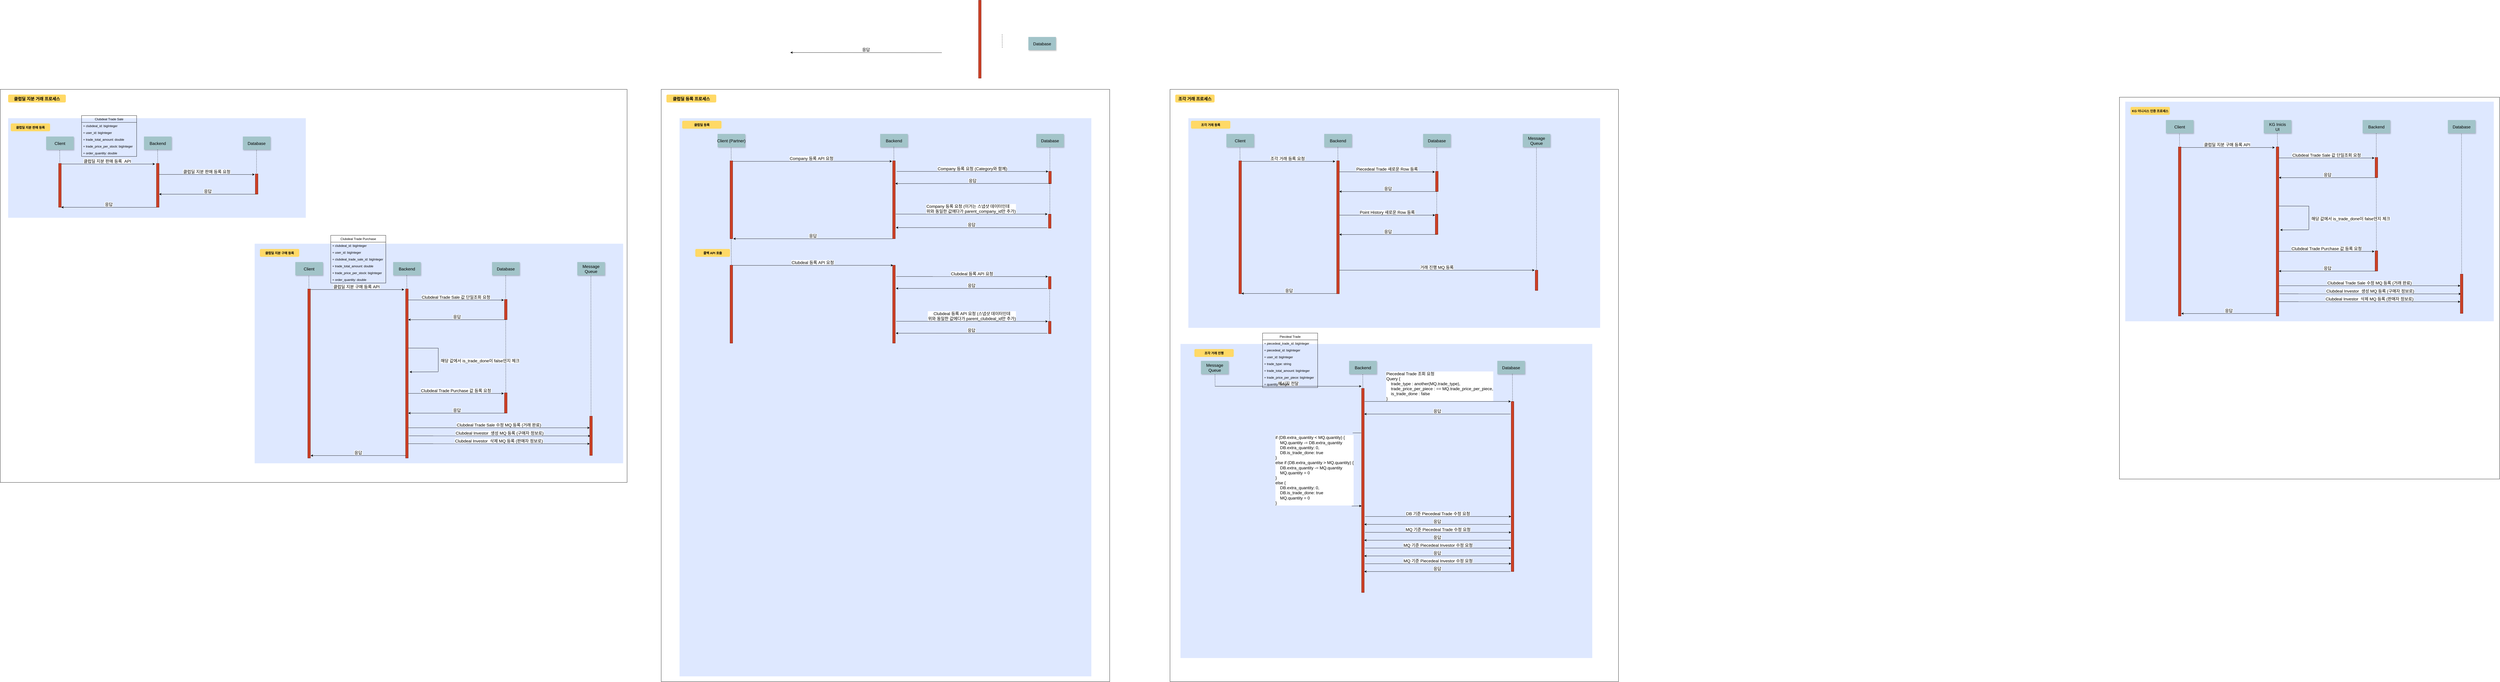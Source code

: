 <mxfile version="16.0.3" type="github">
  <diagram name="Page-1" id="9361dd3d-8414-5efd-6122-117bd74ce7a7">
    <mxGraphModel dx="3164" dy="1869" grid="1" gridSize="10" guides="1" tooltips="1" connect="1" arrows="1" fold="1" page="0" pageScale="1.5" pageWidth="826" pageHeight="1169" background="none" math="0" shadow="0">
      <root>
        <mxCell id="0" />
        <mxCell id="1" parent="0" />
        <mxCell id="KlOb9oc-CN9GO7hvicui-72" value="" style="rounded=0;whiteSpace=wrap;html=1;" parent="1" vertex="1">
          <mxGeometry x="1580" y="-80" width="1710" height="2260" as="geometry" />
        </mxCell>
        <mxCell id="69" value="" style="fillColor=#DEE8FF;strokeColor=none" parent="1" vertex="1">
          <mxGeometry x="1650" y="30" width="1570" height="2130" as="geometry" />
        </mxCell>
        <mxCell id="71" value="클럽딜 등록" style="rounded=1;fontStyle=1;fillColor=#FFD966;strokeColor=none" parent="1" vertex="1">
          <mxGeometry x="1660" y="40" width="150" height="30" as="geometry" />
        </mxCell>
        <mxCell id="AhJz03Bt-B3YiPbpUyde-89" value="Client (Partner)" style="shadow=1;fillColor=#A2C4C9;strokeColor=none;fontSize=16;" parent="1" vertex="1">
          <mxGeometry x="1795" y="90" width="105" height="50" as="geometry" />
        </mxCell>
        <mxCell id="AhJz03Bt-B3YiPbpUyde-90" value="Backend" style="shadow=1;fillColor=#A2C4C9;strokeColor=none;fontSize=16;" parent="1" vertex="1">
          <mxGeometry x="2415" y="90" width="105" height="50" as="geometry" />
        </mxCell>
        <mxCell id="AhJz03Bt-B3YiPbpUyde-91" value="Database" style="shadow=1;fillColor=#A2C4C9;strokeColor=none;fontSize=16;" parent="1" vertex="1">
          <mxGeometry x="3010" y="90" width="105" height="50" as="geometry" />
        </mxCell>
        <mxCell id="AhJz03Bt-B3YiPbpUyde-94" value="Company 등록 API 요청" style="edgeStyle=elbowEdgeStyle;elbow=vertical;verticalLabelPosition=top;verticalAlign=bottom;fontSize=16;" parent="1" edge="1">
          <mxGeometry x="1924.5" y="-38.12" width="100" height="100" as="geometry">
            <mxPoint x="1847" y="194.88" as="sourcePoint" />
            <mxPoint x="2460" y="194" as="targetPoint" />
            <Array as="points" />
          </mxGeometry>
        </mxCell>
        <mxCell id="AhJz03Bt-B3YiPbpUyde-95" value="" style="edgeStyle=none;endArrow=none;dashed=1" parent="1" edge="1">
          <mxGeometry x="2418.481" y="234.56" width="100" height="100" as="geometry">
            <mxPoint x="2466.91" y="139.56" as="sourcePoint" />
            <mxPoint x="2467.32" y="191.56" as="targetPoint" />
          </mxGeometry>
        </mxCell>
        <mxCell id="AhJz03Bt-B3YiPbpUyde-96" value="" style="fillColor=#CC4125;strokeColor=#660000" parent="1" vertex="1">
          <mxGeometry x="2462.5" y="192.56" width="10" height="297.44" as="geometry" />
        </mxCell>
        <mxCell id="AhJz03Bt-B3YiPbpUyde-97" value="Company 등록 요청 (Category와 함께)" style="edgeStyle=elbowEdgeStyle;elbow=vertical;verticalLabelPosition=top;verticalAlign=bottom;fontSize=16;exitX=0.915;exitY=0.08;exitDx=0;exitDy=0;exitPerimeter=0;" parent="1" edge="1">
          <mxGeometry x="2309" y="1.66" width="100" height="100" as="geometry">
            <mxPoint x="2477.65" y="233.155" as="sourcePoint" />
            <mxPoint x="3056" y="234" as="targetPoint" />
            <Array as="points" />
          </mxGeometry>
        </mxCell>
        <mxCell id="AhJz03Bt-B3YiPbpUyde-98" value="" style="edgeStyle=none;endArrow=none;dashed=1" parent="1" edge="1">
          <mxGeometry x="3013.641" y="236.56" width="100" height="100" as="geometry">
            <mxPoint x="3062.07" y="141.56" as="sourcePoint" />
            <mxPoint x="3062" y="231" as="targetPoint" />
          </mxGeometry>
        </mxCell>
        <mxCell id="AhJz03Bt-B3YiPbpUyde-99" value="" style="fillColor=#CC4125;strokeColor=#660000" parent="1" vertex="1">
          <mxGeometry x="3057.5" y="232.56" width="10" height="47.44" as="geometry" />
        </mxCell>
        <mxCell id="AhJz03Bt-B3YiPbpUyde-100" value="응답" style="edgeStyle=elbowEdgeStyle;elbow=vertical;verticalLabelPosition=top;verticalAlign=bottom;exitX=0.5;exitY=1;exitDx=0;exitDy=0;fontSize=16;" parent="1" edge="1">
          <mxGeometry x="2457.5" y="136" width="100" height="100" as="geometry">
            <mxPoint x="3062.5" y="279" as="sourcePoint" />
            <mxPoint x="2472.5" y="279.588" as="targetPoint" />
            <Array as="points" />
          </mxGeometry>
        </mxCell>
        <mxCell id="AhJz03Bt-B3YiPbpUyde-105" value="응답" style="edgeStyle=elbowEdgeStyle;elbow=vertical;verticalLabelPosition=top;verticalAlign=bottom;fontSize=16;" parent="1" edge="1">
          <mxGeometry x="1932.5" y="257.18" width="100" height="100" as="geometry">
            <mxPoint x="2462.5" y="490.18" as="sourcePoint" />
            <mxPoint x="1855.0" y="490.18" as="targetPoint" />
            <Array as="points" />
          </mxGeometry>
        </mxCell>
        <mxCell id="AhJz03Bt-B3YiPbpUyde-106" value="" style="fillColor=#CC4125;strokeColor=#660000" parent="1" vertex="1">
          <mxGeometry x="1842.5" y="192.56" width="10" height="297.44" as="geometry" />
        </mxCell>
        <mxCell id="AhJz03Bt-B3YiPbpUyde-107" value="" style="edgeStyle=none;endArrow=none;dashed=1;" parent="1" edge="1">
          <mxGeometry x="1798.161" y="238" width="100" height="100" as="geometry">
            <mxPoint x="1846.59" y="143" as="sourcePoint" />
            <mxPoint x="1847" y="190" as="targetPoint" />
          </mxGeometry>
        </mxCell>
        <mxCell id="SZOiIeE2iXW8za4jXHJB-124" value="" style="edgeStyle=none;endArrow=none;dashed=1" parent="1" edge="1">
          <mxGeometry x="3013.551" y="405" width="100" height="100" as="geometry">
            <mxPoint x="3062" y="280" as="sourcePoint" />
            <mxPoint x="3061.91" y="399.44" as="targetPoint" />
          </mxGeometry>
        </mxCell>
        <mxCell id="SZOiIeE2iXW8za4jXHJB-125" value="Company 등록 요청 (이거는 스냅샷 데이터인데 &#xa;위와 동일한 값에다가 parent_company_id만 추가)" style="edgeStyle=elbowEdgeStyle;elbow=vertical;verticalLabelPosition=top;verticalAlign=bottom;fontSize=16;align=left;" parent="1" edge="1">
          <mxGeometry width="100" height="100" as="geometry">
            <mxPoint x="2474" y="396" as="sourcePoint" />
            <mxPoint x="3053" y="396.28" as="targetPoint" />
            <Array as="points" />
            <mxPoint x="-174" as="offset" />
          </mxGeometry>
        </mxCell>
        <mxCell id="SZOiIeE2iXW8za4jXHJB-126" value="" style="fillColor=#CC4125;strokeColor=#660000" parent="1" vertex="1">
          <mxGeometry x="3056.5" y="396.28" width="10" height="53.72" as="geometry" />
        </mxCell>
        <mxCell id="SZOiIeE2iXW8za4jXHJB-127" value="응답" style="edgeStyle=elbowEdgeStyle;elbow=vertical;verticalLabelPosition=top;verticalAlign=bottom;exitX=0.892;exitY=0.555;exitDx=0;exitDy=0;fontSize=16;exitPerimeter=0;entryX=1.032;entryY=0.553;entryDx=0;entryDy=0;entryPerimeter=0;" parent="1" edge="1">
          <mxGeometry x="2459.5" y="304.72" width="100" height="100" as="geometry">
            <mxPoint x="3052.44" y="448" as="sourcePoint" />
            <mxPoint x="2474.82" y="447.174" as="targetPoint" />
            <Array as="points" />
          </mxGeometry>
        </mxCell>
        <mxCell id="KlOb9oc-CN9GO7hvicui-73" value="클럽딜 등록 프로세스" style="rounded=1;fontStyle=1;fillColor=#FFD966;strokeColor=none;fontSize=16;" parent="1" vertex="1">
          <mxGeometry x="1600" y="-60" width="190" height="30" as="geometry" />
        </mxCell>
        <mxCell id="KlOb9oc-CN9GO7hvicui-74" value="" style="rounded=0;whiteSpace=wrap;html=1;" parent="1" vertex="1">
          <mxGeometry x="-940" y="-80" width="2390" height="1500" as="geometry" />
        </mxCell>
        <mxCell id="KlOb9oc-CN9GO7hvicui-146" value="클럽딜 지분 거래 프로세스" style="rounded=1;fontStyle=1;fillColor=#FFD966;strokeColor=none;fontSize=16;" parent="1" vertex="1">
          <mxGeometry x="-910" y="-60" width="220" height="30" as="geometry" />
        </mxCell>
        <mxCell id="cGfgTrVELsaOKkTniNKJ-86" value="" style="fillColor=#DEE8FF;strokeColor=none" parent="1" vertex="1">
          <mxGeometry x="-910" y="30" width="1135" height="380" as="geometry" />
        </mxCell>
        <mxCell id="cGfgTrVELsaOKkTniNKJ-87" value="클럽딜 지분 판매 등록" style="rounded=1;fontStyle=1;fillColor=#FFD966;strokeColor=none" parent="1" vertex="1">
          <mxGeometry x="-900" y="50" width="150" height="30" as="geometry" />
        </mxCell>
        <mxCell id="cGfgTrVELsaOKkTniNKJ-88" value="Client" style="shadow=1;fillColor=#A2C4C9;strokeColor=none;fontSize=16;" parent="1" vertex="1">
          <mxGeometry x="-765" y="100" width="105" height="50" as="geometry" />
        </mxCell>
        <mxCell id="cGfgTrVELsaOKkTniNKJ-89" value="Backend" style="shadow=1;fillColor=#A2C4C9;strokeColor=none;fontSize=16;" parent="1" vertex="1">
          <mxGeometry x="-392" y="100" width="105" height="50" as="geometry" />
        </mxCell>
        <mxCell id="cGfgTrVELsaOKkTniNKJ-90" value="Database" style="shadow=1;fillColor=#A2C4C9;strokeColor=none;fontSize=16;" parent="1" vertex="1">
          <mxGeometry x="-15" y="100" width="105" height="50" as="geometry" />
        </mxCell>
        <mxCell id="cGfgTrVELsaOKkTniNKJ-91" value="클럽딜 지분 판매 등록  API" style="edgeStyle=elbowEdgeStyle;elbow=vertical;verticalLabelPosition=top;verticalAlign=bottom;fontSize=16;" parent="1" edge="1">
          <mxGeometry x="-635.5" y="-28.12" width="100" height="100" as="geometry">
            <mxPoint x="-713.0" y="204.88" as="sourcePoint" />
            <mxPoint x="-350" y="205" as="targetPoint" />
            <Array as="points" />
          </mxGeometry>
        </mxCell>
        <mxCell id="cGfgTrVELsaOKkTniNKJ-92" value="" style="edgeStyle=none;endArrow=none;dashed=1" parent="1" edge="1">
          <mxGeometry x="-388.559" y="245" width="100" height="100" as="geometry">
            <mxPoint x="-340.13" y="150" as="sourcePoint" />
            <mxPoint x="-339.72" y="202.0" as="targetPoint" />
          </mxGeometry>
        </mxCell>
        <mxCell id="cGfgTrVELsaOKkTniNKJ-93" value="" style="fillColor=#CC4125;strokeColor=#660000" parent="1" vertex="1">
          <mxGeometry x="-344.5" y="202.56" width="10" height="167.44" as="geometry" />
        </mxCell>
        <mxCell id="cGfgTrVELsaOKkTniNKJ-94" value="클럽딜 지분 판매 등록 요청" style="edgeStyle=elbowEdgeStyle;elbow=vertical;verticalLabelPosition=top;verticalAlign=bottom;fontSize=16;" parent="1" edge="1">
          <mxGeometry x="-257" y="11.66" width="100" height="100" as="geometry">
            <mxPoint x="-334.5" y="244.66" as="sourcePoint" />
            <mxPoint x="30" y="245" as="targetPoint" />
            <Array as="points" />
          </mxGeometry>
        </mxCell>
        <mxCell id="cGfgTrVELsaOKkTniNKJ-95" value="" style="edgeStyle=none;endArrow=none;dashed=1" parent="1" edge="1">
          <mxGeometry x="-11.359" y="246.56" width="100" height="100" as="geometry">
            <mxPoint x="37.07" y="151.56" as="sourcePoint" />
            <mxPoint x="37" y="241" as="targetPoint" />
          </mxGeometry>
        </mxCell>
        <mxCell id="cGfgTrVELsaOKkTniNKJ-96" value="" style="fillColor=#CC4125;strokeColor=#660000" parent="1" vertex="1">
          <mxGeometry x="32.5" y="242.56" width="10" height="77.44" as="geometry" />
        </mxCell>
        <mxCell id="cGfgTrVELsaOKkTniNKJ-97" value="응답" style="edgeStyle=elbowEdgeStyle;elbow=vertical;verticalLabelPosition=top;verticalAlign=bottom;exitX=0.5;exitY=1;exitDx=0;exitDy=0;fontSize=16;" parent="1" source="cGfgTrVELsaOKkTniNKJ-96" target="cGfgTrVELsaOKkTniNKJ-93" edge="1">
          <mxGeometry x="-102.5" y="177" width="100" height="100" as="geometry">
            <mxPoint x="-180.0" y="410.0" as="sourcePoint" />
            <mxPoint x="193" y="410.12" as="targetPoint" />
            <Array as="points" />
          </mxGeometry>
        </mxCell>
        <mxCell id="cGfgTrVELsaOKkTniNKJ-98" value="응답" style="edgeStyle=elbowEdgeStyle;elbow=vertical;verticalLabelPosition=top;verticalAlign=bottom;fontSize=16;" parent="1" edge="1">
          <mxGeometry x="-630" y="137.18" width="100" height="100" as="geometry">
            <mxPoint x="-344.5" y="370.3" as="sourcePoint" />
            <mxPoint x="-707.5" y="370.18" as="targetPoint" />
            <Array as="points" />
          </mxGeometry>
        </mxCell>
        <mxCell id="cGfgTrVELsaOKkTniNKJ-99" value="" style="fillColor=#CC4125;strokeColor=#660000" parent="1" vertex="1">
          <mxGeometry x="-717.5" y="202.56" width="10" height="167.44" as="geometry" />
        </mxCell>
        <mxCell id="cGfgTrVELsaOKkTniNKJ-100" value="" style="edgeStyle=none;endArrow=none;dashed=1;" parent="1" edge="1">
          <mxGeometry x="-761.839" y="248" width="100" height="100" as="geometry">
            <mxPoint x="-713.41" y="153" as="sourcePoint" />
            <mxPoint x="-713.0" y="200" as="targetPoint" />
          </mxGeometry>
        </mxCell>
        <mxCell id="cGfgTrVELsaOKkTniNKJ-101" value="" style="fillColor=#DEE8FF;strokeColor=none" parent="1" vertex="1">
          <mxGeometry x="30" y="509" width="1405" height="838" as="geometry" />
        </mxCell>
        <mxCell id="cGfgTrVELsaOKkTniNKJ-102" value="클럽딜 지분 구매 등록" style="rounded=1;fontStyle=1;fillColor=#FFD966;strokeColor=none" parent="1" vertex="1">
          <mxGeometry x="50" y="529" width="150" height="30" as="geometry" />
        </mxCell>
        <mxCell id="cGfgTrVELsaOKkTniNKJ-103" value="Client" style="shadow=1;fillColor=#A2C4C9;strokeColor=none;fontSize=16;" parent="1" vertex="1">
          <mxGeometry x="185" y="579" width="105" height="50" as="geometry" />
        </mxCell>
        <mxCell id="cGfgTrVELsaOKkTniNKJ-104" value="Backend" style="shadow=1;fillColor=#A2C4C9;strokeColor=none;fontSize=16;" parent="1" vertex="1">
          <mxGeometry x="558" y="579" width="105" height="50" as="geometry" />
        </mxCell>
        <mxCell id="cGfgTrVELsaOKkTniNKJ-105" value="Database" style="shadow=1;fillColor=#A2C4C9;strokeColor=none;fontSize=16;" parent="1" vertex="1">
          <mxGeometry x="935" y="579" width="105" height="50" as="geometry" />
        </mxCell>
        <mxCell id="cGfgTrVELsaOKkTniNKJ-106" value="클럽딜 지분 구매 등록 API" style="edgeStyle=elbowEdgeStyle;elbow=vertical;verticalLabelPosition=top;verticalAlign=bottom;fontSize=16;" parent="1" edge="1">
          <mxGeometry x="314.5" y="450.88" width="100" height="100" as="geometry">
            <mxPoint x="237.0" y="683.88" as="sourcePoint" />
            <mxPoint x="600" y="684" as="targetPoint" />
            <Array as="points" />
          </mxGeometry>
        </mxCell>
        <mxCell id="cGfgTrVELsaOKkTniNKJ-107" value="" style="edgeStyle=none;endArrow=none;dashed=1" parent="1" edge="1">
          <mxGeometry x="561.441" y="724" width="100" height="100" as="geometry">
            <mxPoint x="609.87" y="629" as="sourcePoint" />
            <mxPoint x="610.28" y="681.0" as="targetPoint" />
          </mxGeometry>
        </mxCell>
        <mxCell id="cGfgTrVELsaOKkTniNKJ-108" value="" style="fillColor=#CC4125;strokeColor=#660000" parent="1" vertex="1">
          <mxGeometry x="605.5" y="681.56" width="10" height="645.44" as="geometry" />
        </mxCell>
        <mxCell id="cGfgTrVELsaOKkTniNKJ-109" value="Clubdeal Trade Sale 값 단일조회 요청" style="edgeStyle=elbowEdgeStyle;elbow=vertical;verticalLabelPosition=top;verticalAlign=bottom;fontSize=16;" parent="1" edge="1">
          <mxGeometry x="693" y="490.66" width="100" height="100" as="geometry">
            <mxPoint x="615.5" y="723.66" as="sourcePoint" />
            <mxPoint x="980" y="724" as="targetPoint" />
            <Array as="points" />
          </mxGeometry>
        </mxCell>
        <mxCell id="cGfgTrVELsaOKkTniNKJ-110" value="" style="edgeStyle=none;endArrow=none;dashed=1" parent="1" edge="1">
          <mxGeometry x="938.641" y="725.56" width="100" height="100" as="geometry">
            <mxPoint x="987.07" y="630.56" as="sourcePoint" />
            <mxPoint x="987" y="720" as="targetPoint" />
          </mxGeometry>
        </mxCell>
        <mxCell id="cGfgTrVELsaOKkTniNKJ-111" value="" style="fillColor=#CC4125;strokeColor=#660000" parent="1" vertex="1">
          <mxGeometry x="982.5" y="721.56" width="10" height="77.44" as="geometry" />
        </mxCell>
        <mxCell id="cGfgTrVELsaOKkTniNKJ-112" value="응답" style="edgeStyle=elbowEdgeStyle;elbow=vertical;verticalLabelPosition=top;verticalAlign=bottom;exitX=0.5;exitY=1;exitDx=0;exitDy=0;fontSize=16;" parent="1" source="cGfgTrVELsaOKkTniNKJ-111" target="cGfgTrVELsaOKkTniNKJ-108" edge="1">
          <mxGeometry x="847.5" y="656" width="100" height="100" as="geometry">
            <mxPoint x="770.0" y="889.0" as="sourcePoint" />
            <mxPoint x="1143" y="889.12" as="targetPoint" />
            <Array as="points" />
          </mxGeometry>
        </mxCell>
        <mxCell id="cGfgTrVELsaOKkTniNKJ-113" value="응답" style="edgeStyle=elbowEdgeStyle;elbow=vertical;verticalLabelPosition=top;verticalAlign=bottom;fontSize=16;" parent="1" edge="1">
          <mxGeometry x="321" y="1084.23" width="100" height="100" as="geometry">
            <mxPoint x="606.5" y="1317.35" as="sourcePoint" />
            <mxPoint x="243.5" y="1317.23" as="targetPoint" />
            <Array as="points" />
          </mxGeometry>
        </mxCell>
        <mxCell id="cGfgTrVELsaOKkTniNKJ-114" value="" style="fillColor=#CC4125;strokeColor=#660000" parent="1" vertex="1">
          <mxGeometry x="232.5" y="681.56" width="10" height="645.44" as="geometry" />
        </mxCell>
        <mxCell id="cGfgTrVELsaOKkTniNKJ-115" value="" style="edgeStyle=none;endArrow=none;dashed=1;" parent="1" edge="1">
          <mxGeometry x="188.161" y="727" width="100" height="100" as="geometry">
            <mxPoint x="236.59" y="632" as="sourcePoint" />
            <mxPoint x="237.0" y="679" as="targetPoint" />
          </mxGeometry>
        </mxCell>
        <mxCell id="cGfgTrVELsaOKkTniNKJ-117" value="Clubdeal Trade Sale" style="swimlane;fontStyle=0;childLayout=stackLayout;horizontal=1;startSize=26;fillColor=none;horizontalStack=0;resizeParent=1;resizeParentMax=0;resizeLast=0;collapsible=1;marginBottom=0;" parent="1" vertex="1">
          <mxGeometry x="-630" y="20" width="210" height="156" as="geometry" />
        </mxCell>
        <mxCell id="cGfgTrVELsaOKkTniNKJ-118" value="+ clubdeal_id: bigInteger" style="text;strokeColor=none;fillColor=none;align=left;verticalAlign=top;spacingLeft=4;spacingRight=4;overflow=hidden;rotatable=0;points=[[0,0.5],[1,0.5]];portConstraint=eastwest;" parent="cGfgTrVELsaOKkTniNKJ-117" vertex="1">
          <mxGeometry y="26" width="210" height="26" as="geometry" />
        </mxCell>
        <mxCell id="cGfgTrVELsaOKkTniNKJ-119" value="+ user_id: bigInteger" style="text;strokeColor=none;fillColor=none;align=left;verticalAlign=top;spacingLeft=4;spacingRight=4;overflow=hidden;rotatable=0;points=[[0,0.5],[1,0.5]];portConstraint=eastwest;" parent="cGfgTrVELsaOKkTniNKJ-117" vertex="1">
          <mxGeometry y="52" width="210" height="26" as="geometry" />
        </mxCell>
        <mxCell id="cGfgTrVELsaOKkTniNKJ-124" value="+ trade_total_amount: double" style="text;strokeColor=none;fillColor=none;align=left;verticalAlign=top;spacingLeft=4;spacingRight=4;overflow=hidden;rotatable=0;points=[[0,0.5],[1,0.5]];portConstraint=eastwest;" parent="cGfgTrVELsaOKkTniNKJ-117" vertex="1">
          <mxGeometry y="78" width="210" height="26" as="geometry" />
        </mxCell>
        <mxCell id="cGfgTrVELsaOKkTniNKJ-121" value="+ trade_price_per_stock: bigInteger" style="text;strokeColor=none;fillColor=none;align=left;verticalAlign=top;spacingLeft=4;spacingRight=4;overflow=hidden;rotatable=0;points=[[0,0.5],[1,0.5]];portConstraint=eastwest;" parent="cGfgTrVELsaOKkTniNKJ-117" vertex="1">
          <mxGeometry y="104" width="210" height="26" as="geometry" />
        </mxCell>
        <mxCell id="cGfgTrVELsaOKkTniNKJ-120" value="+ order_quantity: double" style="text;strokeColor=none;fillColor=none;align=left;verticalAlign=top;spacingLeft=4;spacingRight=4;overflow=hidden;rotatable=0;points=[[0,0.5],[1,0.5]];portConstraint=eastwest;" parent="cGfgTrVELsaOKkTniNKJ-117" vertex="1">
          <mxGeometry y="130" width="210" height="26" as="geometry" />
        </mxCell>
        <mxCell id="cGfgTrVELsaOKkTniNKJ-127" value="Clubdeal Trade Purchase" style="swimlane;fontStyle=0;childLayout=stackLayout;horizontal=1;startSize=26;fillColor=none;horizontalStack=0;resizeParent=1;resizeParentMax=0;resizeLast=0;collapsible=1;marginBottom=0;" parent="1" vertex="1">
          <mxGeometry x="320" y="477.0" width="210" height="182" as="geometry" />
        </mxCell>
        <mxCell id="cGfgTrVELsaOKkTniNKJ-128" value="+ clubdeal_id: bigInteger" style="text;strokeColor=none;fillColor=none;align=left;verticalAlign=top;spacingLeft=4;spacingRight=4;overflow=hidden;rotatable=0;points=[[0,0.5],[1,0.5]];portConstraint=eastwest;" parent="cGfgTrVELsaOKkTniNKJ-127" vertex="1">
          <mxGeometry y="26" width="210" height="26" as="geometry" />
        </mxCell>
        <mxCell id="cGfgTrVELsaOKkTniNKJ-129" value="+ user_id: bigInteger" style="text;strokeColor=none;fillColor=none;align=left;verticalAlign=top;spacingLeft=4;spacingRight=4;overflow=hidden;rotatable=0;points=[[0,0.5],[1,0.5]];portConstraint=eastwest;" parent="cGfgTrVELsaOKkTniNKJ-127" vertex="1">
          <mxGeometry y="52" width="210" height="26" as="geometry" />
        </mxCell>
        <mxCell id="cGfgTrVELsaOKkTniNKJ-133" value="+ clubdeal_trade_sale_id: bigInteger" style="text;strokeColor=none;fillColor=none;align=left;verticalAlign=top;spacingLeft=4;spacingRight=4;overflow=hidden;rotatable=0;points=[[0,0.5],[1,0.5]];portConstraint=eastwest;" parent="cGfgTrVELsaOKkTniNKJ-127" vertex="1">
          <mxGeometry y="78" width="210" height="26" as="geometry" />
        </mxCell>
        <mxCell id="cGfgTrVELsaOKkTniNKJ-130" value="+ trade_total_amount: double" style="text;strokeColor=none;fillColor=none;align=left;verticalAlign=top;spacingLeft=4;spacingRight=4;overflow=hidden;rotatable=0;points=[[0,0.5],[1,0.5]];portConstraint=eastwest;" parent="cGfgTrVELsaOKkTniNKJ-127" vertex="1">
          <mxGeometry y="104" width="210" height="26" as="geometry" />
        </mxCell>
        <mxCell id="cGfgTrVELsaOKkTniNKJ-131" value="+ trade_price_per_stock: bigInteger" style="text;strokeColor=none;fillColor=none;align=left;verticalAlign=top;spacingLeft=4;spacingRight=4;overflow=hidden;rotatable=0;points=[[0,0.5],[1,0.5]];portConstraint=eastwest;" parent="cGfgTrVELsaOKkTniNKJ-127" vertex="1">
          <mxGeometry y="130" width="210" height="26" as="geometry" />
        </mxCell>
        <mxCell id="cGfgTrVELsaOKkTniNKJ-132" value="+ order_quantity: double" style="text;strokeColor=none;fillColor=none;align=left;verticalAlign=top;spacingLeft=4;spacingRight=4;overflow=hidden;rotatable=0;points=[[0,0.5],[1,0.5]];portConstraint=eastwest;" parent="cGfgTrVELsaOKkTniNKJ-127" vertex="1">
          <mxGeometry y="156" width="210" height="26" as="geometry" />
        </mxCell>
        <mxCell id="cGfgTrVELsaOKkTniNKJ-134" value="해당 값에서 is_trade_done이 false인지 체크" style="edgeStyle=elbowEdgeStyle;elbow=vertical;verticalLabelPosition=top;verticalAlign=bottom;fontSize=16;endArrow=none;endFill=0;" parent="1" edge="1">
          <mxGeometry x="-260" y="-33" width="100" height="100" as="geometry">
            <mxPoint x="615.5" y="907.29" as="sourcePoint" />
            <mxPoint x="730" y="908" as="targetPoint" />
            <Array as="points" />
            <mxPoint x="217" y="59" as="offset" />
          </mxGeometry>
        </mxCell>
        <mxCell id="cGfgTrVELsaOKkTniNKJ-135" value="" style="endArrow=none;html=1;rounded=0;endFill=0;" parent="1" edge="1">
          <mxGeometry width="50" height="50" relative="1" as="geometry">
            <mxPoint x="730" y="907" as="sourcePoint" />
            <mxPoint x="730" y="997" as="targetPoint" />
          </mxGeometry>
        </mxCell>
        <mxCell id="cGfgTrVELsaOKkTniNKJ-136" value="" style="endArrow=classic;html=1;rounded=0;entryX=1.508;entryY=0.706;entryDx=0;entryDy=0;entryPerimeter=0;" parent="1" edge="1">
          <mxGeometry width="50" height="50" relative="1" as="geometry">
            <mxPoint x="730" y="998" as="sourcePoint" />
            <mxPoint x="620.58" y="998.341" as="targetPoint" />
          </mxGeometry>
        </mxCell>
        <mxCell id="cGfgTrVELsaOKkTniNKJ-137" value="Clubdeal Trade Purchase 값 등록 요청" style="edgeStyle=elbowEdgeStyle;elbow=vertical;verticalLabelPosition=top;verticalAlign=bottom;fontSize=16;" parent="1" edge="1">
          <mxGeometry x="693" y="847.1" width="100" height="100" as="geometry">
            <mxPoint x="615.5" y="1080.1" as="sourcePoint" />
            <mxPoint x="980" y="1080.44" as="targetPoint" />
            <Array as="points" />
          </mxGeometry>
        </mxCell>
        <mxCell id="cGfgTrVELsaOKkTniNKJ-138" value="" style="fillColor=#CC4125;strokeColor=#660000" parent="1" vertex="1">
          <mxGeometry x="982.5" y="1078" width="10" height="77.44" as="geometry" />
        </mxCell>
        <mxCell id="cGfgTrVELsaOKkTniNKJ-139" value="응답" style="edgeStyle=elbowEdgeStyle;elbow=vertical;verticalLabelPosition=top;verticalAlign=bottom;exitX=0.5;exitY=1;exitDx=0;exitDy=0;fontSize=16;" parent="1" source="cGfgTrVELsaOKkTniNKJ-138" edge="1">
          <mxGeometry x="847.5" y="1012.44" width="100" height="100" as="geometry">
            <mxPoint x="770.0" y="1245.44" as="sourcePoint" />
            <mxPoint x="615.5" y="1155.072" as="targetPoint" />
            <Array as="points" />
          </mxGeometry>
        </mxCell>
        <mxCell id="cGfgTrVELsaOKkTniNKJ-140" value="" style="edgeStyle=none;endArrow=none;dashed=1;entryX=0.5;entryY=0;entryDx=0;entryDy=0;" parent="1" target="cGfgTrVELsaOKkTniNKJ-138" edge="1">
          <mxGeometry x="938.611" y="892" width="100" height="100" as="geometry">
            <mxPoint x="987.04" y="797.0" as="sourcePoint" />
            <mxPoint x="986.97" y="886.44" as="targetPoint" />
          </mxGeometry>
        </mxCell>
        <mxCell id="cGfgTrVELsaOKkTniNKJ-141" value="Message&#xa;Queue" style="shadow=1;fillColor=#A2C4C9;strokeColor=none;fontSize=16;" parent="1" vertex="1">
          <mxGeometry x="1260" y="579" width="105" height="50" as="geometry" />
        </mxCell>
        <mxCell id="cGfgTrVELsaOKkTniNKJ-142" value="" style="edgeStyle=none;endArrow=none;dashed=1;entryX=0.5;entryY=0;entryDx=0;entryDy=0;" parent="1" target="cGfgTrVELsaOKkTniNKJ-144" edge="1">
          <mxGeometry x="1263.521" y="727.12" width="100" height="100" as="geometry">
            <mxPoint x="1311.95" y="632.12" as="sourcePoint" />
            <mxPoint x="1311.88" y="721.56" as="targetPoint" />
          </mxGeometry>
        </mxCell>
        <mxCell id="cGfgTrVELsaOKkTniNKJ-143" value="Clubdeal Investor  생성 MQ 등록 (구매자 정보로)" style="edgeStyle=elbowEdgeStyle;elbow=vertical;verticalLabelPosition=top;verticalAlign=bottom;fontSize=16;entryX=0.25;entryY=0.202;entryDx=0;entryDy=0;entryPerimeter=0;" parent="1" edge="1">
          <mxGeometry x="695.5" y="1009.17" width="100" height="100" as="geometry">
            <mxPoint x="618" y="1242.17" as="sourcePoint" />
            <mxPoint x="1310" y="1242.47" as="targetPoint" />
            <Array as="points" />
          </mxGeometry>
        </mxCell>
        <mxCell id="cGfgTrVELsaOKkTniNKJ-144" value="" style="fillColor=#CC4125;strokeColor=#660000" parent="1" vertex="1">
          <mxGeometry x="1307.5" y="1167" width="10" height="150" as="geometry" />
        </mxCell>
        <mxCell id="cGfgTrVELsaOKkTniNKJ-145" value="Clubdeal Investor  삭제 MQ 등록 (판매자 정보로)" style="edgeStyle=elbowEdgeStyle;elbow=vertical;verticalLabelPosition=top;verticalAlign=bottom;fontSize=16;entryX=0.25;entryY=0.202;entryDx=0;entryDy=0;entryPerimeter=0;" parent="1" edge="1">
          <mxGeometry x="693" y="1039.17" width="100" height="100" as="geometry">
            <mxPoint x="615.5" y="1272.17" as="sourcePoint" />
            <mxPoint x="1307.5" y="1272.47" as="targetPoint" />
            <Array as="points" />
          </mxGeometry>
        </mxCell>
        <mxCell id="cGfgTrVELsaOKkTniNKJ-146" value="Clubdeal Trade Sale 수정 MQ 등록 (거래 완료)" style="edgeStyle=elbowEdgeStyle;elbow=vertical;verticalLabelPosition=top;verticalAlign=bottom;fontSize=16;entryX=0.25;entryY=0.202;entryDx=0;entryDy=0;entryPerimeter=0;" parent="1" edge="1">
          <mxGeometry x="693" y="978.34" width="100" height="100" as="geometry">
            <mxPoint x="615.5" y="1211.34" as="sourcePoint" />
            <mxPoint x="1307.5" y="1211.64" as="targetPoint" />
            <Array as="points" />
          </mxGeometry>
        </mxCell>
        <mxCell id="aL3dikW4eVDOz2QTNqO3-71" value="" style="rounded=0;whiteSpace=wrap;html=1;" parent="1" vertex="1">
          <mxGeometry x="3520" y="-80" width="1710" height="2260" as="geometry" />
        </mxCell>
        <mxCell id="aL3dikW4eVDOz2QTNqO3-72" value="" style="fillColor=#DEE8FF;strokeColor=none" parent="1" vertex="1">
          <mxGeometry x="3590" y="30" width="1570" height="800" as="geometry" />
        </mxCell>
        <mxCell id="aL3dikW4eVDOz2QTNqO3-73" value="조각 거래 등록" style="rounded=1;fontStyle=1;fillColor=#FFD966;strokeColor=none" parent="1" vertex="1">
          <mxGeometry x="3600" y="40" width="150" height="30" as="geometry" />
        </mxCell>
        <mxCell id="aL3dikW4eVDOz2QTNqO3-74" value="Client" style="shadow=1;fillColor=#A2C4C9;strokeColor=none;fontSize=16;" parent="1" vertex="1">
          <mxGeometry x="3735" y="90" width="105" height="50" as="geometry" />
        </mxCell>
        <mxCell id="aL3dikW4eVDOz2QTNqO3-75" value="Backend" style="shadow=1;fillColor=#A2C4C9;strokeColor=none;fontSize=16;" parent="1" vertex="1">
          <mxGeometry x="4108" y="90" width="105" height="50" as="geometry" />
        </mxCell>
        <mxCell id="aL3dikW4eVDOz2QTNqO3-76" value="Database" style="shadow=1;fillColor=#A2C4C9;strokeColor=none;fontSize=16;" parent="1" vertex="1">
          <mxGeometry x="4485" y="90" width="105" height="50" as="geometry" />
        </mxCell>
        <mxCell id="aL3dikW4eVDOz2QTNqO3-77" value="Message&#xa;Queue" style="shadow=1;fillColor=#A2C4C9;strokeColor=none;fontSize=16;" parent="1" vertex="1">
          <mxGeometry x="4865" y="90" width="105" height="50" as="geometry" />
        </mxCell>
        <mxCell id="aL3dikW4eVDOz2QTNqO3-78" value="조각 거래 등록 요청" style="edgeStyle=elbowEdgeStyle;elbow=vertical;verticalLabelPosition=top;verticalAlign=bottom;fontSize=16;" parent="1" edge="1">
          <mxGeometry x="3864.5" y="-38.12" width="100" height="100" as="geometry">
            <mxPoint x="3787" y="194.88" as="sourcePoint" />
            <mxPoint x="4150" y="195" as="targetPoint" />
            <Array as="points" />
          </mxGeometry>
        </mxCell>
        <mxCell id="aL3dikW4eVDOz2QTNqO3-79" value="" style="edgeStyle=none;endArrow=none;dashed=1" parent="1" edge="1">
          <mxGeometry x="4111.441" y="235" width="100" height="100" as="geometry">
            <mxPoint x="4159.87" y="140" as="sourcePoint" />
            <mxPoint x="4160.28" y="192" as="targetPoint" />
          </mxGeometry>
        </mxCell>
        <mxCell id="aL3dikW4eVDOz2QTNqO3-80" value="" style="fillColor=#CC4125;strokeColor=#660000" parent="1" vertex="1">
          <mxGeometry x="4155.5" y="192.56" width="10" height="507.44" as="geometry" />
        </mxCell>
        <mxCell id="aL3dikW4eVDOz2QTNqO3-81" value="Piecedeal Trade 새로운 Row 등록" style="edgeStyle=elbowEdgeStyle;elbow=vertical;verticalLabelPosition=top;verticalAlign=bottom;fontSize=16;" parent="1" edge="1">
          <mxGeometry x="4243" y="1.66" width="100" height="100" as="geometry">
            <mxPoint x="4165.5" y="234.66" as="sourcePoint" />
            <mxPoint x="4530" y="235" as="targetPoint" />
            <Array as="points" />
          </mxGeometry>
        </mxCell>
        <mxCell id="aL3dikW4eVDOz2QTNqO3-82" value="" style="edgeStyle=none;endArrow=none;dashed=1" parent="1" edge="1">
          <mxGeometry x="4488.641" y="236.56" width="100" height="100" as="geometry">
            <mxPoint x="4537.07" y="141.56" as="sourcePoint" />
            <mxPoint x="4537" y="231.0" as="targetPoint" />
          </mxGeometry>
        </mxCell>
        <mxCell id="aL3dikW4eVDOz2QTNqO3-83" value="" style="fillColor=#CC4125;strokeColor=#660000" parent="1" vertex="1">
          <mxGeometry x="4532.5" y="232.56" width="10" height="77.44" as="geometry" />
        </mxCell>
        <mxCell id="aL3dikW4eVDOz2QTNqO3-84" value="응답" style="edgeStyle=elbowEdgeStyle;elbow=vertical;verticalLabelPosition=top;verticalAlign=bottom;exitX=0.5;exitY=1;exitDx=0;exitDy=0;fontSize=16;" parent="1" source="aL3dikW4eVDOz2QTNqO3-83" target="aL3dikW4eVDOz2QTNqO3-80" edge="1">
          <mxGeometry x="4397.5" y="167" width="100" height="100" as="geometry">
            <mxPoint x="4320.0" y="400.0" as="sourcePoint" />
            <mxPoint x="4693" y="400.12" as="targetPoint" />
            <Array as="points" />
          </mxGeometry>
        </mxCell>
        <mxCell id="aL3dikW4eVDOz2QTNqO3-85" value="거래 진행 MQ 등록" style="edgeStyle=elbowEdgeStyle;elbow=vertical;verticalLabelPosition=top;verticalAlign=bottom;fontSize=16;" parent="1" edge="1">
          <mxGeometry x="4243" y="377" width="100" height="100" as="geometry">
            <mxPoint x="4165.5" y="610" as="sourcePoint" />
            <mxPoint x="4910" y="610" as="targetPoint" />
            <Array as="points" />
          </mxGeometry>
        </mxCell>
        <mxCell id="aL3dikW4eVDOz2QTNqO3-86" value="" style="edgeStyle=none;endArrow=none;dashed=1;entryX=0.5;entryY=0;entryDx=0;entryDy=0;" parent="1" target="aL3dikW4eVDOz2QTNqO3-87" edge="1">
          <mxGeometry x="4868.711" y="238.12" width="100" height="100" as="geometry">
            <mxPoint x="4917.14" y="143.12" as="sourcePoint" />
            <mxPoint x="4917" y="410" as="targetPoint" />
          </mxGeometry>
        </mxCell>
        <mxCell id="aL3dikW4eVDOz2QTNqO3-87" value="" style="fillColor=#CC4125;strokeColor=#660000" parent="1" vertex="1">
          <mxGeometry x="4912.5" y="610" width="10" height="77.44" as="geometry" />
        </mxCell>
        <mxCell id="aL3dikW4eVDOz2QTNqO3-88" value="응답" style="edgeStyle=elbowEdgeStyle;elbow=vertical;verticalLabelPosition=top;verticalAlign=bottom;fontSize=16;" parent="1" edge="1">
          <mxGeometry x="3870" y="466" width="100" height="100" as="geometry">
            <mxPoint x="4155.5" y="699.12" as="sourcePoint" />
            <mxPoint x="3792.5" y="699" as="targetPoint" />
            <Array as="points" />
          </mxGeometry>
        </mxCell>
        <mxCell id="aL3dikW4eVDOz2QTNqO3-89" value="" style="fillColor=#CC4125;strokeColor=#660000" parent="1" vertex="1">
          <mxGeometry x="3782.5" y="192.56" width="10" height="507.44" as="geometry" />
        </mxCell>
        <mxCell id="aL3dikW4eVDOz2QTNqO3-90" value="" style="edgeStyle=none;endArrow=none;dashed=1;" parent="1" edge="1">
          <mxGeometry x="3738.161" y="238" width="100" height="100" as="geometry">
            <mxPoint x="3786.59" y="143.0" as="sourcePoint" />
            <mxPoint x="3787" y="190" as="targetPoint" />
          </mxGeometry>
        </mxCell>
        <mxCell id="aL3dikW4eVDOz2QTNqO3-91" value="" style="fillColor=#DEE8FF;strokeColor=none" parent="1" vertex="1">
          <mxGeometry x="3560" y="891.5" width="1570" height="1198.5" as="geometry" />
        </mxCell>
        <mxCell id="aL3dikW4eVDOz2QTNqO3-92" value="조각 거래 진행" style="rounded=1;fontStyle=1;fillColor=#FFD966;strokeColor=none" parent="1" vertex="1">
          <mxGeometry x="3613" y="911" width="150" height="30" as="geometry" />
        </mxCell>
        <mxCell id="aL3dikW4eVDOz2QTNqO3-93" value="Message&#xa;Queue" style="shadow=1;fillColor=#A2C4C9;strokeColor=none;fontSize=16;" parent="1" vertex="1">
          <mxGeometry x="3638" y="956" width="105" height="50" as="geometry" />
        </mxCell>
        <mxCell id="aL3dikW4eVDOz2QTNqO3-94" value="Backend" style="shadow=1;fillColor=#A2C4C9;strokeColor=none;fontSize=16;" parent="1" vertex="1">
          <mxGeometry x="4203" y="956" width="105" height="50" as="geometry" />
        </mxCell>
        <mxCell id="aL3dikW4eVDOz2QTNqO3-95" value="Database" style="shadow=1;fillColor=#A2C4C9;strokeColor=none;fontSize=16;" parent="1" vertex="1">
          <mxGeometry x="4768" y="956" width="105" height="50" as="geometry" />
        </mxCell>
        <mxCell id="aL3dikW4eVDOz2QTNqO3-96" value="" style="edgeStyle=none;endArrow=none;dashed=1;" parent="1" edge="1">
          <mxGeometry x="3643.071" y="1103" width="100" height="100" as="geometry">
            <mxPoint x="3691.5" y="1008" as="sourcePoint" />
            <mxPoint x="3691.91" y="1055" as="targetPoint" />
          </mxGeometry>
        </mxCell>
        <mxCell id="aL3dikW4eVDOz2QTNqO3-97" value="메시지 전달" style="edgeStyle=elbowEdgeStyle;elbow=vertical;verticalLabelPosition=top;verticalAlign=bottom;fontSize=16;" parent="1" edge="1">
          <mxGeometry x="3770" y="820" width="100" height="100" as="geometry">
            <mxPoint x="3692.5" y="1053" as="sourcePoint" />
            <mxPoint x="4250" y="1053" as="targetPoint" />
            <Array as="points" />
          </mxGeometry>
        </mxCell>
        <mxCell id="aL3dikW4eVDOz2QTNqO3-98" value="" style="edgeStyle=none;endArrow=none;dashed=1" parent="1" edge="1">
          <mxGeometry x="4206.481" y="1103" width="100" height="100" as="geometry">
            <mxPoint x="4254.91" y="1008" as="sourcePoint" />
            <mxPoint x="4255.32" y="1060" as="targetPoint" />
          </mxGeometry>
        </mxCell>
        <mxCell id="aL3dikW4eVDOz2QTNqO3-99" value="" style="fillColor=#CC4125;strokeColor=#660000" parent="1" vertex="1">
          <mxGeometry x="4250.5" y="1061" width="10" height="779" as="geometry" />
        </mxCell>
        <mxCell id="aL3dikW4eVDOz2QTNqO3-100" value="Piecdeal Trade" style="swimlane;fontStyle=0;childLayout=stackLayout;horizontal=1;startSize=26;fillColor=none;horizontalStack=0;resizeParent=1;resizeParentMax=0;resizeLast=0;collapsible=1;marginBottom=0;" parent="1" vertex="1">
          <mxGeometry x="3873" y="850" width="210" height="208" as="geometry" />
        </mxCell>
        <mxCell id="aL3dikW4eVDOz2QTNqO3-101" value="+ piecedeal_trade_id: bigInteger" style="text;strokeColor=none;fillColor=none;align=left;verticalAlign=top;spacingLeft=4;spacingRight=4;overflow=hidden;rotatable=0;points=[[0,0.5],[1,0.5]];portConstraint=eastwest;" parent="aL3dikW4eVDOz2QTNqO3-100" vertex="1">
          <mxGeometry y="26" width="210" height="26" as="geometry" />
        </mxCell>
        <mxCell id="aL3dikW4eVDOz2QTNqO3-102" value="+ piecedeal_id: bigInteger" style="text;strokeColor=none;fillColor=none;align=left;verticalAlign=top;spacingLeft=4;spacingRight=4;overflow=hidden;rotatable=0;points=[[0,0.5],[1,0.5]];portConstraint=eastwest;" parent="aL3dikW4eVDOz2QTNqO3-100" vertex="1">
          <mxGeometry y="52" width="210" height="26" as="geometry" />
        </mxCell>
        <mxCell id="aL3dikW4eVDOz2QTNqO3-103" value="+ user_id: bigInteger" style="text;strokeColor=none;fillColor=none;align=left;verticalAlign=top;spacingLeft=4;spacingRight=4;overflow=hidden;rotatable=0;points=[[0,0.5],[1,0.5]];portConstraint=eastwest;" parent="aL3dikW4eVDOz2QTNqO3-100" vertex="1">
          <mxGeometry y="78" width="210" height="26" as="geometry" />
        </mxCell>
        <mxCell id="aL3dikW4eVDOz2QTNqO3-104" value="+ trade_type: string" style="text;strokeColor=none;fillColor=none;align=left;verticalAlign=top;spacingLeft=4;spacingRight=4;overflow=hidden;rotatable=0;points=[[0,0.5],[1,0.5]];portConstraint=eastwest;" parent="aL3dikW4eVDOz2QTNqO3-100" vertex="1">
          <mxGeometry y="104" width="210" height="26" as="geometry" />
        </mxCell>
        <mxCell id="aL3dikW4eVDOz2QTNqO3-105" value="+ trade_total_amount: bigInteger" style="text;strokeColor=none;fillColor=none;align=left;verticalAlign=top;spacingLeft=4;spacingRight=4;overflow=hidden;rotatable=0;points=[[0,0.5],[1,0.5]];portConstraint=eastwest;" parent="aL3dikW4eVDOz2QTNqO3-100" vertex="1">
          <mxGeometry y="130" width="210" height="26" as="geometry" />
        </mxCell>
        <mxCell id="aL3dikW4eVDOz2QTNqO3-106" value="+ trade_price_per_piece: bigInteger" style="text;strokeColor=none;fillColor=none;align=left;verticalAlign=top;spacingLeft=4;spacingRight=4;overflow=hidden;rotatable=0;points=[[0,0.5],[1,0.5]];portConstraint=eastwest;" parent="aL3dikW4eVDOz2QTNqO3-100" vertex="1">
          <mxGeometry y="156" width="210" height="26" as="geometry" />
        </mxCell>
        <mxCell id="aL3dikW4eVDOz2QTNqO3-107" value="+ quantity: integer" style="text;strokeColor=none;fillColor=none;align=left;verticalAlign=top;spacingLeft=4;spacingRight=4;overflow=hidden;rotatable=0;points=[[0,0.5],[1,0.5]];portConstraint=eastwest;" parent="aL3dikW4eVDOz2QTNqO3-100" vertex="1">
          <mxGeometry y="182" width="210" height="26" as="geometry" />
        </mxCell>
        <mxCell id="aL3dikW4eVDOz2QTNqO3-108" value="" style="fillColor=#CC4125;strokeColor=#660000" parent="1" vertex="1">
          <mxGeometry x="4821" y="1111" width="10" height="649" as="geometry" />
        </mxCell>
        <mxCell id="aL3dikW4eVDOz2QTNqO3-109" value="" style="edgeStyle=none;endArrow=none;dashed=1;entryX=0.5;entryY=0;entryDx=0;entryDy=0;" parent="1" target="aL3dikW4eVDOz2QTNqO3-108" edge="1">
          <mxGeometry x="4777.071" y="1101" width="100" height="100" as="geometry">
            <mxPoint x="4825.5" y="1006" as="sourcePoint" />
            <mxPoint x="4825.91" y="1058" as="targetPoint" />
          </mxGeometry>
        </mxCell>
        <mxCell id="aL3dikW4eVDOz2QTNqO3-110" value="Piecedeal Trade 조회 요청&#xa;Query {&#xa;    trade_type : another(MQ.trade_type),&#xa;    trade_price_per_piece : == MQ.trade_price_per_piece,&#xa;    is_trade_done : false&#xa;}" style="edgeStyle=elbowEdgeStyle;elbow=vertical;verticalLabelPosition=top;verticalAlign=bottom;fontSize=16;align=left;" parent="1" edge="1">
          <mxGeometry x="1843" y="1" width="100" height="100" as="geometry">
            <mxPoint x="4262" y="1111" as="sourcePoint" />
            <mxPoint x="4819.5" y="1111" as="targetPoint" />
            <Array as="points" />
            <mxPoint x="-198" as="offset" />
          </mxGeometry>
        </mxCell>
        <mxCell id="aL3dikW4eVDOz2QTNqO3-111" value="" style="edgeStyle=none;endArrow=none;dashed=1" parent="1" edge="1">
          <mxGeometry x="4488.551" y="405" width="100" height="100" as="geometry">
            <mxPoint x="4536.98" y="310" as="sourcePoint" />
            <mxPoint x="4536.91" y="399.44" as="targetPoint" />
          </mxGeometry>
        </mxCell>
        <mxCell id="aL3dikW4eVDOz2QTNqO3-112" value="Point History 새로운 Row 등록" style="edgeStyle=elbowEdgeStyle;elbow=vertical;verticalLabelPosition=top;verticalAlign=bottom;fontSize=16;" parent="1" edge="1">
          <mxGeometry x="4243.75" y="167" width="100" height="100" as="geometry">
            <mxPoint x="4166.25" y="400" as="sourcePoint" />
            <mxPoint x="4530.75" y="400.34" as="targetPoint" />
            <Array as="points" />
          </mxGeometry>
        </mxCell>
        <mxCell id="aL3dikW4eVDOz2QTNqO3-113" value="" style="fillColor=#CC4125;strokeColor=#660000" parent="1" vertex="1">
          <mxGeometry x="4531.5" y="396.28" width="10" height="77.44" as="geometry" />
        </mxCell>
        <mxCell id="aL3dikW4eVDOz2QTNqO3-114" value="응답" style="edgeStyle=elbowEdgeStyle;elbow=vertical;verticalLabelPosition=top;verticalAlign=bottom;exitX=0.5;exitY=1;exitDx=0;exitDy=0;fontSize=16;" parent="1" edge="1">
          <mxGeometry x="4397.5" y="330.72" width="100" height="100" as="geometry">
            <mxPoint x="4537.5" y="473.72" as="sourcePoint" />
            <mxPoint x="4165.5" y="474.308" as="targetPoint" />
            <Array as="points" />
          </mxGeometry>
        </mxCell>
        <mxCell id="aL3dikW4eVDOz2QTNqO3-115" value="응답" style="edgeStyle=elbowEdgeStyle;elbow=vertical;verticalLabelPosition=top;verticalAlign=bottom;fontSize=16;" parent="1" edge="1">
          <mxGeometry x="4338" y="926" width="100" height="100" as="geometry">
            <mxPoint x="4818" y="1159" as="sourcePoint" />
            <mxPoint x="4260.5" y="1159" as="targetPoint" />
            <Array as="points" />
          </mxGeometry>
        </mxCell>
        <mxCell id="aL3dikW4eVDOz2QTNqO3-116" value="" style="endArrow=none;html=1;rounded=0;" parent="1" edge="1">
          <mxGeometry width="50" height="50" relative="1" as="geometry">
            <mxPoint x="4216.5" y="1231" as="sourcePoint" />
            <mxPoint x="4249" y="1231" as="targetPoint" />
          </mxGeometry>
        </mxCell>
        <mxCell id="aL3dikW4eVDOz2QTNqO3-117" value="&lt;div&gt;&lt;/div&gt;&lt;div&gt;if (DB.extra_quantity &amp;lt; MQ.quantity) {&lt;/div&gt;&lt;div&gt;&amp;nbsp; &amp;nbsp; MQ.quantity -= DB.extra_quantity&lt;/div&gt;&lt;div&gt;&amp;nbsp; &amp;nbsp; DB.extra_quantity: 0,&lt;/div&gt;&lt;div&gt;&amp;nbsp; &amp;nbsp; DB.is_trade_done: true&lt;/div&gt;&lt;div&gt;}&lt;/div&gt;&lt;div&gt;else if (DB.extra_quantity &amp;gt; MQ.quantity) {&lt;/div&gt;&lt;div&gt;&amp;nbsp; &amp;nbsp; DB.extra_quantity -= MQ.quantity&lt;/div&gt;&lt;div&gt;&amp;nbsp; &amp;nbsp; MQ.quantity = 0&lt;/div&gt;&lt;div&gt;}&lt;/div&gt;&lt;div&gt;else {&lt;/div&gt;&lt;div&gt;&amp;nbsp; &amp;nbsp; DB.extra_quantity: 0,&lt;/div&gt;&lt;div&gt;&amp;nbsp; &amp;nbsp; DB.is_trade_done: true&lt;/div&gt;&lt;div&gt;&amp;nbsp; &amp;nbsp; MQ.quantity = 0&lt;/div&gt;&lt;div&gt;}&lt;/div&gt;" style="html=1;verticalAlign=bottom;endArrow=block;rounded=0;entryX=0.028;entryY=0.576;entryDx=0;entryDy=0;fontSize=16;align=left;entryPerimeter=0;" parent="1" target="aL3dikW4eVDOz2QTNqO3-99" edge="1">
          <mxGeometry x="-1" y="293" width="80" relative="1" as="geometry">
            <mxPoint x="4213" y="1510" as="sourcePoint" />
            <mxPoint x="4239.48" y="1669.714" as="targetPoint" />
            <mxPoint x="-291" y="293" as="offset" />
          </mxGeometry>
        </mxCell>
        <mxCell id="aL3dikW4eVDOz2QTNqO3-118" value="DB 기준 Piecedeal Trade 수정 요청" style="edgeStyle=elbowEdgeStyle;elbow=vertical;verticalLabelPosition=top;verticalAlign=bottom;fontSize=16;" parent="1" edge="1">
          <mxGeometry x="4341" y="1317" width="100" height="100" as="geometry">
            <mxPoint x="4263.5" y="1550" as="sourcePoint" />
            <mxPoint x="4821" y="1550" as="targetPoint" />
            <Array as="points" />
          </mxGeometry>
        </mxCell>
        <mxCell id="aL3dikW4eVDOz2QTNqO3-119" value="응답" style="edgeStyle=elbowEdgeStyle;elbow=vertical;verticalLabelPosition=top;verticalAlign=bottom;fontSize=16;" parent="1" edge="1">
          <mxGeometry x="4338" y="1347" width="100" height="100" as="geometry">
            <mxPoint x="4818" y="1580" as="sourcePoint" />
            <mxPoint x="4260.5" y="1580" as="targetPoint" />
            <Array as="points" />
          </mxGeometry>
        </mxCell>
        <mxCell id="aL3dikW4eVDOz2QTNqO3-120" value="조각 거래 프로세스" style="rounded=1;fontStyle=1;fillColor=#FFD966;strokeColor=none;fontSize=16;" parent="1" vertex="1">
          <mxGeometry x="3540" y="-60" width="150" height="30" as="geometry" />
        </mxCell>
        <mxCell id="aL3dikW4eVDOz2QTNqO3-121" value="MQ 기준 Piecedeal Trade 수정 요청" style="edgeStyle=elbowEdgeStyle;elbow=vertical;verticalLabelPosition=top;verticalAlign=bottom;fontSize=16;" parent="1" edge="1">
          <mxGeometry x="4341" y="1377.43" width="100" height="100" as="geometry">
            <mxPoint x="4263.5" y="1610.43" as="sourcePoint" />
            <mxPoint x="4821" y="1610.43" as="targetPoint" />
            <Array as="points" />
          </mxGeometry>
        </mxCell>
        <mxCell id="aL3dikW4eVDOz2QTNqO3-122" value="응답" style="edgeStyle=elbowEdgeStyle;elbow=vertical;verticalLabelPosition=top;verticalAlign=bottom;fontSize=16;" parent="1" edge="1">
          <mxGeometry x="4338" y="1407.43" width="100" height="100" as="geometry">
            <mxPoint x="4818" y="1640.43" as="sourcePoint" />
            <mxPoint x="4260.5" y="1640.43" as="targetPoint" />
            <Array as="points" />
          </mxGeometry>
        </mxCell>
        <mxCell id="aL3dikW4eVDOz2QTNqO3-123" value="MQ 기준 Piecedeal Investor 수정 요청" style="edgeStyle=elbowEdgeStyle;elbow=vertical;verticalLabelPosition=top;verticalAlign=bottom;fontSize=16;" parent="1" edge="1">
          <mxGeometry x="4341" y="1437.32" width="100" height="100" as="geometry">
            <mxPoint x="4263.5" y="1670.32" as="sourcePoint" />
            <mxPoint x="4821" y="1670.32" as="targetPoint" />
            <Array as="points" />
          </mxGeometry>
        </mxCell>
        <mxCell id="aL3dikW4eVDOz2QTNqO3-124" value="응답" style="edgeStyle=elbowEdgeStyle;elbow=vertical;verticalLabelPosition=top;verticalAlign=bottom;fontSize=16;" parent="1" edge="1">
          <mxGeometry x="4338" y="1467.32" width="100" height="100" as="geometry">
            <mxPoint x="4818" y="1700.32" as="sourcePoint" />
            <mxPoint x="4260.5" y="1700.32" as="targetPoint" />
            <Array as="points" />
          </mxGeometry>
        </mxCell>
        <mxCell id="aL3dikW4eVDOz2QTNqO3-125" value="MQ 기준 Piecedeal Investor 수정 요청" style="edgeStyle=elbowEdgeStyle;elbow=vertical;verticalLabelPosition=top;verticalAlign=bottom;fontSize=16;" parent="1" edge="1">
          <mxGeometry x="4341" y="1497.21" width="100" height="100" as="geometry">
            <mxPoint x="4263.5" y="1730.21" as="sourcePoint" />
            <mxPoint x="4821" y="1730.21" as="targetPoint" />
            <Array as="points" />
          </mxGeometry>
        </mxCell>
        <mxCell id="aL3dikW4eVDOz2QTNqO3-126" value="응답" style="edgeStyle=elbowEdgeStyle;elbow=vertical;verticalLabelPosition=top;verticalAlign=bottom;fontSize=16;" parent="1" edge="1">
          <mxGeometry x="4338" y="1527.21" width="100" height="100" as="geometry">
            <mxPoint x="4818" y="1760.21" as="sourcePoint" />
            <mxPoint x="4260.5" y="1760.21" as="targetPoint" />
            <Array as="points" />
          </mxGeometry>
        </mxCell>
        <mxCell id="uDtrangQFoz3qytUcYBG-105" value="" style="rounded=0;whiteSpace=wrap;html=1;" parent="1" vertex="1">
          <mxGeometry x="7140" y="-50" width="1449.5" height="1457" as="geometry" />
        </mxCell>
        <mxCell id="uDtrangQFoz3qytUcYBG-106" value="" style="fillColor=#DEE8FF;strokeColor=none" parent="1" vertex="1">
          <mxGeometry x="7162.25" y="-33" width="1405" height="838" as="geometry" />
        </mxCell>
        <mxCell id="uDtrangQFoz3qytUcYBG-107" value="KG 이니시스 인증 프로세스" style="rounded=1;fontStyle=1;fillColor=#FFD966;strokeColor=none" parent="1" vertex="1">
          <mxGeometry x="7182.25" y="-13" width="150" height="30" as="geometry" />
        </mxCell>
        <mxCell id="uDtrangQFoz3qytUcYBG-108" value="Client" style="shadow=1;fillColor=#A2C4C9;strokeColor=none;fontSize=16;" parent="1" vertex="1">
          <mxGeometry x="7317.25" y="37" width="105" height="50" as="geometry" />
        </mxCell>
        <mxCell id="uDtrangQFoz3qytUcYBG-109" value="KG Inicis&#xa;UI" style="shadow=1;fillColor=#A2C4C9;strokeColor=none;fontSize=16;" parent="1" vertex="1">
          <mxGeometry x="7690.25" y="37" width="105" height="50" as="geometry" />
        </mxCell>
        <mxCell id="uDtrangQFoz3qytUcYBG-110" value="Backend" style="shadow=1;fillColor=#A2C4C9;strokeColor=none;fontSize=16;" parent="1" vertex="1">
          <mxGeometry x="8067.25" y="37" width="105" height="50" as="geometry" />
        </mxCell>
        <mxCell id="uDtrangQFoz3qytUcYBG-111" value="클럽딜 지분 구매 등록 API" style="edgeStyle=elbowEdgeStyle;elbow=vertical;verticalLabelPosition=top;verticalAlign=bottom;fontSize=16;" parent="1" edge="1">
          <mxGeometry x="7446.75" y="-91.12" width="100" height="100" as="geometry">
            <mxPoint x="7369.25" y="141.88" as="sourcePoint" />
            <mxPoint x="7732.25" y="142" as="targetPoint" />
            <Array as="points" />
          </mxGeometry>
        </mxCell>
        <mxCell id="uDtrangQFoz3qytUcYBG-112" value="" style="edgeStyle=none;endArrow=none;dashed=1" parent="1" edge="1">
          <mxGeometry x="7693.691" y="182" width="100" height="100" as="geometry">
            <mxPoint x="7742.12" y="87" as="sourcePoint" />
            <mxPoint x="7742.53" y="139.0" as="targetPoint" />
          </mxGeometry>
        </mxCell>
        <mxCell id="uDtrangQFoz3qytUcYBG-113" value="" style="fillColor=#CC4125;strokeColor=#660000" parent="1" vertex="1">
          <mxGeometry x="7737.75" y="139.56" width="10" height="645.44" as="geometry" />
        </mxCell>
        <mxCell id="uDtrangQFoz3qytUcYBG-114" value="Clubdeal Trade Sale 값 단일조회 요청" style="edgeStyle=elbowEdgeStyle;elbow=vertical;verticalLabelPosition=top;verticalAlign=bottom;fontSize=16;" parent="1" edge="1">
          <mxGeometry x="7825.25" y="-51.34" width="100" height="100" as="geometry">
            <mxPoint x="7747.75" y="181.66" as="sourcePoint" />
            <mxPoint x="8112.25" y="182" as="targetPoint" />
            <Array as="points" />
          </mxGeometry>
        </mxCell>
        <mxCell id="uDtrangQFoz3qytUcYBG-115" value="" style="edgeStyle=none;endArrow=none;dashed=1" parent="1" edge="1">
          <mxGeometry x="8070.891" y="183.56" width="100" height="100" as="geometry">
            <mxPoint x="8119.32" y="88.56" as="sourcePoint" />
            <mxPoint x="8119.25" y="178" as="targetPoint" />
          </mxGeometry>
        </mxCell>
        <mxCell id="uDtrangQFoz3qytUcYBG-116" value="" style="fillColor=#CC4125;strokeColor=#660000" parent="1" vertex="1">
          <mxGeometry x="8114.75" y="179.56" width="10" height="77.44" as="geometry" />
        </mxCell>
        <mxCell id="uDtrangQFoz3qytUcYBG-117" value="응답" style="edgeStyle=elbowEdgeStyle;elbow=vertical;verticalLabelPosition=top;verticalAlign=bottom;exitX=0.5;exitY=1;exitDx=0;exitDy=0;fontSize=16;" parent="1" source="uDtrangQFoz3qytUcYBG-116" target="uDtrangQFoz3qytUcYBG-113" edge="1">
          <mxGeometry x="7979.75" y="114" width="100" height="100" as="geometry">
            <mxPoint x="7902.25" y="347" as="sourcePoint" />
            <mxPoint x="8275.25" y="347.12" as="targetPoint" />
            <Array as="points" />
          </mxGeometry>
        </mxCell>
        <mxCell id="uDtrangQFoz3qytUcYBG-118" value="응답" style="edgeStyle=elbowEdgeStyle;elbow=vertical;verticalLabelPosition=top;verticalAlign=bottom;fontSize=16;" parent="1" edge="1">
          <mxGeometry x="7453.25" y="542.23" width="100" height="100" as="geometry">
            <mxPoint x="7738.75" y="775.35" as="sourcePoint" />
            <mxPoint x="7375.75" y="775.23" as="targetPoint" />
            <Array as="points" />
          </mxGeometry>
        </mxCell>
        <mxCell id="uDtrangQFoz3qytUcYBG-119" value="" style="fillColor=#CC4125;strokeColor=#660000" parent="1" vertex="1">
          <mxGeometry x="7364.75" y="139.56" width="10" height="645.44" as="geometry" />
        </mxCell>
        <mxCell id="uDtrangQFoz3qytUcYBG-120" value="" style="edgeStyle=none;endArrow=none;dashed=1;" parent="1" edge="1">
          <mxGeometry x="7320.411" y="185" width="100" height="100" as="geometry">
            <mxPoint x="7368.84" y="90.0" as="sourcePoint" />
            <mxPoint x="7369.25" y="137" as="targetPoint" />
          </mxGeometry>
        </mxCell>
        <mxCell id="uDtrangQFoz3qytUcYBG-126" value="해당 값에서 is_trade_done이 false인지 체크" style="edgeStyle=elbowEdgeStyle;elbow=vertical;verticalLabelPosition=top;verticalAlign=bottom;fontSize=16;endArrow=none;endFill=0;" parent="1" edge="1">
          <mxGeometry x="6872.25" y="-575" width="100" height="100" as="geometry">
            <mxPoint x="7747.75" y="365.29" as="sourcePoint" />
            <mxPoint x="7862.25" y="366" as="targetPoint" />
            <Array as="points" />
            <mxPoint x="217" y="59" as="offset" />
          </mxGeometry>
        </mxCell>
        <mxCell id="uDtrangQFoz3qytUcYBG-127" value="" style="endArrow=none;html=1;rounded=0;endFill=0;" parent="1" edge="1">
          <mxGeometry width="50" height="50" relative="1" as="geometry">
            <mxPoint x="7862.25" y="365.0" as="sourcePoint" />
            <mxPoint x="7862.25" y="455.0" as="targetPoint" />
          </mxGeometry>
        </mxCell>
        <mxCell id="uDtrangQFoz3qytUcYBG-128" value="" style="endArrow=classic;html=1;rounded=0;entryX=1.508;entryY=0.706;entryDx=0;entryDy=0;entryPerimeter=0;" parent="1" edge="1">
          <mxGeometry width="50" height="50" relative="1" as="geometry">
            <mxPoint x="7862.25" y="456" as="sourcePoint" />
            <mxPoint x="7752.83" y="456.341" as="targetPoint" />
          </mxGeometry>
        </mxCell>
        <mxCell id="uDtrangQFoz3qytUcYBG-129" value="Clubdeal Trade Purchase 값 등록 요청" style="edgeStyle=elbowEdgeStyle;elbow=vertical;verticalLabelPosition=top;verticalAlign=bottom;fontSize=16;" parent="1" edge="1">
          <mxGeometry x="7825.25" y="305.1" width="100" height="100" as="geometry">
            <mxPoint x="7747.75" y="538.1" as="sourcePoint" />
            <mxPoint x="8112.25" y="538.44" as="targetPoint" />
            <Array as="points" />
          </mxGeometry>
        </mxCell>
        <mxCell id="uDtrangQFoz3qytUcYBG-130" value="" style="fillColor=#CC4125;strokeColor=#660000" parent="1" vertex="1">
          <mxGeometry x="8114.75" y="536" width="10" height="77.44" as="geometry" />
        </mxCell>
        <mxCell id="uDtrangQFoz3qytUcYBG-131" value="응답" style="edgeStyle=elbowEdgeStyle;elbow=vertical;verticalLabelPosition=top;verticalAlign=bottom;exitX=0.5;exitY=1;exitDx=0;exitDy=0;fontSize=16;" parent="1" source="uDtrangQFoz3qytUcYBG-130" edge="1">
          <mxGeometry x="7979.75" y="470.44" width="100" height="100" as="geometry">
            <mxPoint x="7902.25" y="703.44" as="sourcePoint" />
            <mxPoint x="7747.75" y="613.072" as="targetPoint" />
            <Array as="points" />
          </mxGeometry>
        </mxCell>
        <mxCell id="uDtrangQFoz3qytUcYBG-132" value="" style="edgeStyle=none;endArrow=none;dashed=1;entryX=0.5;entryY=0;entryDx=0;entryDy=0;" parent="1" target="uDtrangQFoz3qytUcYBG-130" edge="1">
          <mxGeometry x="8070.861" y="350" width="100" height="100" as="geometry">
            <mxPoint x="8119.29" y="255.0" as="sourcePoint" />
            <mxPoint x="8119.22" y="344.44" as="targetPoint" />
          </mxGeometry>
        </mxCell>
        <mxCell id="uDtrangQFoz3qytUcYBG-133" value="Database" style="shadow=1;fillColor=#A2C4C9;strokeColor=none;fontSize=16;" parent="1" vertex="1">
          <mxGeometry x="8392.25" y="37" width="105" height="50" as="geometry" />
        </mxCell>
        <mxCell id="uDtrangQFoz3qytUcYBG-134" value="" style="edgeStyle=none;endArrow=none;dashed=1;entryX=0.5;entryY=0;entryDx=0;entryDy=0;" parent="1" target="uDtrangQFoz3qytUcYBG-136" edge="1">
          <mxGeometry x="8395.771" y="185.12" width="100" height="100" as="geometry">
            <mxPoint x="8444.2" y="90.12" as="sourcePoint" />
            <mxPoint x="8444.13" y="179.56" as="targetPoint" />
          </mxGeometry>
        </mxCell>
        <mxCell id="uDtrangQFoz3qytUcYBG-135" value="Clubdeal Investor  생성 MQ 등록 (구매자 정보로)" style="edgeStyle=elbowEdgeStyle;elbow=vertical;verticalLabelPosition=top;verticalAlign=bottom;fontSize=16;entryX=0.25;entryY=0.202;entryDx=0;entryDy=0;entryPerimeter=0;" parent="1" edge="1">
          <mxGeometry x="7827.75" y="467.17" width="100" height="100" as="geometry">
            <mxPoint x="7750.25" y="700.17" as="sourcePoint" />
            <mxPoint x="8442.25" y="700.47" as="targetPoint" />
            <Array as="points" />
          </mxGeometry>
        </mxCell>
        <mxCell id="uDtrangQFoz3qytUcYBG-136" value="" style="fillColor=#CC4125;strokeColor=#660000" parent="1" vertex="1">
          <mxGeometry x="8439.75" y="625" width="10" height="150" as="geometry" />
        </mxCell>
        <mxCell id="uDtrangQFoz3qytUcYBG-137" value="Clubdeal Investor  삭제 MQ 등록 (판매자 정보로)" style="edgeStyle=elbowEdgeStyle;elbow=vertical;verticalLabelPosition=top;verticalAlign=bottom;fontSize=16;entryX=0.25;entryY=0.202;entryDx=0;entryDy=0;entryPerimeter=0;" parent="1" edge="1">
          <mxGeometry x="7825.25" y="497.17" width="100" height="100" as="geometry">
            <mxPoint x="7747.75" y="730.17" as="sourcePoint" />
            <mxPoint x="8439.75" y="730.47" as="targetPoint" />
            <Array as="points" />
          </mxGeometry>
        </mxCell>
        <mxCell id="uDtrangQFoz3qytUcYBG-138" value="Clubdeal Trade Sale 수정 MQ 등록 (거래 완료)" style="edgeStyle=elbowEdgeStyle;elbow=vertical;verticalLabelPosition=top;verticalAlign=bottom;fontSize=16;entryX=0.25;entryY=0.202;entryDx=0;entryDy=0;entryPerimeter=0;" parent="1" edge="1">
          <mxGeometry x="7825.25" y="436.34" width="100" height="100" as="geometry">
            <mxPoint x="7747.75" y="669.34" as="sourcePoint" />
            <mxPoint x="8439.75" y="669.64" as="targetPoint" />
            <Array as="points" />
          </mxGeometry>
        </mxCell>
        <mxCell id="QeGejSpyMVTkkZf0ueb5-129" value="" style="edgeStyle=none;endArrow=none;dashed=1;entryX=0.126;entryY=0.263;entryDx=0;entryDy=0;entryPerimeter=0;" parent="1" target="69" edge="1">
          <mxGeometry x="1798.481" y="585" width="100" height="100" as="geometry">
            <mxPoint x="1846.91" y="490" as="sourcePoint" />
            <mxPoint x="1847.32" y="537" as="targetPoint" />
          </mxGeometry>
        </mxCell>
        <mxCell id="QeGejSpyMVTkkZf0ueb5-130" value="" style="fillColor=#CC4125;strokeColor=#660000" parent="1" vertex="1">
          <mxGeometry x="1842.5" y="591.06" width="10" height="297.44" as="geometry" />
        </mxCell>
        <mxCell id="QeGejSpyMVTkkZf0ueb5-131" value="Clubdeal 등록 API 요청" style="edgeStyle=elbowEdgeStyle;elbow=vertical;verticalLabelPosition=top;verticalAlign=bottom;fontSize=16;" parent="1" edge="1">
          <mxGeometry x="1929" y="358.76" width="100" height="100" as="geometry">
            <mxPoint x="1851.5" y="591.76" as="sourcePoint" />
            <mxPoint x="2464.5" y="590.88" as="targetPoint" />
            <Array as="points" />
          </mxGeometry>
        </mxCell>
        <mxCell id="QeGejSpyMVTkkZf0ueb5-132" value="" style="fillColor=#CC4125;strokeColor=#660000" parent="1" vertex="1">
          <mxGeometry x="2462.5" y="591.06" width="10" height="297.44" as="geometry" />
        </mxCell>
        <mxCell id="QeGejSpyMVTkkZf0ueb5-134" value="" style="fillColor=#CC4125;strokeColor=#660000" parent="1" vertex="1">
          <mxGeometry x="3056.5" y="634.12" width="10" height="47.44" as="geometry" />
        </mxCell>
        <mxCell id="QeGejSpyMVTkkZf0ueb5-135" value="Clubdeal 등록 API 요청" style="edgeStyle=elbowEdgeStyle;elbow=vertical;verticalLabelPosition=top;verticalAlign=bottom;fontSize=16;exitX=0.915;exitY=0.08;exitDx=0;exitDy=0;exitPerimeter=0;" parent="1" edge="1">
          <mxGeometry x="2307.5" y="402.62" width="100" height="100" as="geometry">
            <mxPoint x="2476.15" y="634.115" as="sourcePoint" />
            <mxPoint x="3054.5" y="634.96" as="targetPoint" />
            <Array as="points" />
          </mxGeometry>
        </mxCell>
        <mxCell id="QeGejSpyMVTkkZf0ueb5-136" value="콜백 API 호출" style="rounded=1;fontStyle=1;fillColor=#FFD966;strokeColor=none" parent="1" vertex="1">
          <mxGeometry x="1710" y="529" width="132.5" height="30" as="geometry" />
        </mxCell>
        <mxCell id="QeGejSpyMVTkkZf0ueb5-137" value="응답" style="edgeStyle=elbowEdgeStyle;elbow=vertical;verticalLabelPosition=top;verticalAlign=bottom;exitX=0.892;exitY=0.555;exitDx=0;exitDy=0;fontSize=16;exitPerimeter=0;entryX=1.032;entryY=0.553;entryDx=0;entryDy=0;entryPerimeter=0;" parent="1" edge="1">
          <mxGeometry x="2057.06" y="-363.28" width="100" height="100" as="geometry">
            <mxPoint x="2650" y="-220" as="sourcePoint" />
            <mxPoint x="2072.38" y="-220.826" as="targetPoint" />
            <Array as="points" />
          </mxGeometry>
        </mxCell>
        <mxCell id="QeGejSpyMVTkkZf0ueb5-140" value="" style="fillColor=#CC4125;strokeColor=#660000" parent="1" vertex="1">
          <mxGeometry x="2790" y="-420.0" width="10" height="297.44" as="geometry" />
        </mxCell>
        <mxCell id="QeGejSpyMVTkkZf0ueb5-143" value="" style="edgeStyle=none;endArrow=none;dashed=1" parent="1" edge="1">
          <mxGeometry x="2831.571" y="-195.0" width="100" height="100" as="geometry">
            <mxPoint x="2880" y="-290" as="sourcePoint" />
            <mxPoint x="2880.41" y="-238.0" as="targetPoint" />
          </mxGeometry>
        </mxCell>
        <mxCell id="QeGejSpyMVTkkZf0ueb5-144" value="Database" style="shadow=1;fillColor=#A2C4C9;strokeColor=none;fontSize=16;" parent="1" vertex="1">
          <mxGeometry x="2980" y="-280" width="105" height="50" as="geometry" />
        </mxCell>
        <mxCell id="xMTpH3kWQTS6bwS1JnB1-72" value="응답" style="edgeStyle=elbowEdgeStyle;elbow=vertical;verticalLabelPosition=top;verticalAlign=bottom;exitX=0.892;exitY=0.555;exitDx=0;exitDy=0;fontSize=16;exitPerimeter=0;entryX=1.032;entryY=0.553;entryDx=0;entryDy=0;entryPerimeter=0;" edge="1" parent="1">
          <mxGeometry x="2459.56" y="536.57" width="100" height="100" as="geometry">
            <mxPoint x="3052.5" y="679.85" as="sourcePoint" />
            <mxPoint x="2474.88" y="679.024" as="targetPoint" />
            <Array as="points" />
          </mxGeometry>
        </mxCell>
        <mxCell id="xMTpH3kWQTS6bwS1JnB1-73" value="" style="edgeStyle=none;endArrow=none;dashed=1" edge="1" parent="1">
          <mxGeometry x="3012.661" y="810.56" width="100" height="100" as="geometry">
            <mxPoint x="3061.11" y="685.56" as="sourcePoint" />
            <mxPoint x="3061.02" y="805" as="targetPoint" />
          </mxGeometry>
        </mxCell>
        <mxCell id="xMTpH3kWQTS6bwS1JnB1-74" value="Clubdeal 등록 API 요청 (스냅샷 데이터인데&#xa;위와 동일한 값에다가 parent_clubdeal_id만 추가)" style="edgeStyle=elbowEdgeStyle;elbow=vertical;verticalLabelPosition=top;verticalAlign=bottom;fontSize=16;exitX=0.915;exitY=0.08;exitDx=0;exitDy=0;exitPerimeter=0;" edge="1" parent="1">
          <mxGeometry x="2307.12" y="573.5" width="100" height="100" as="geometry">
            <mxPoint x="2475.77" y="804.995" as="sourcePoint" />
            <mxPoint x="3054.12" y="805.84" as="targetPoint" />
            <Array as="points" />
          </mxGeometry>
        </mxCell>
        <mxCell id="xMTpH3kWQTS6bwS1JnB1-75" value="응답" style="edgeStyle=elbowEdgeStyle;elbow=vertical;verticalLabelPosition=top;verticalAlign=bottom;exitX=0.892;exitY=0.555;exitDx=0;exitDy=0;fontSize=16;exitPerimeter=0;entryX=1.032;entryY=0.553;entryDx=0;entryDy=0;entryPerimeter=0;" edge="1" parent="1">
          <mxGeometry x="2459.18" y="707.45" width="100" height="100" as="geometry">
            <mxPoint x="3052.12" y="850.73" as="sourcePoint" />
            <mxPoint x="2474.5" y="849.904" as="targetPoint" />
            <Array as="points" />
          </mxGeometry>
        </mxCell>
        <mxCell id="xMTpH3kWQTS6bwS1JnB1-76" value="" style="fillColor=#CC4125;strokeColor=#660000" vertex="1" parent="1">
          <mxGeometry x="3056.5" y="805" width="10" height="47.44" as="geometry" />
        </mxCell>
      </root>
    </mxGraphModel>
  </diagram>
</mxfile>
